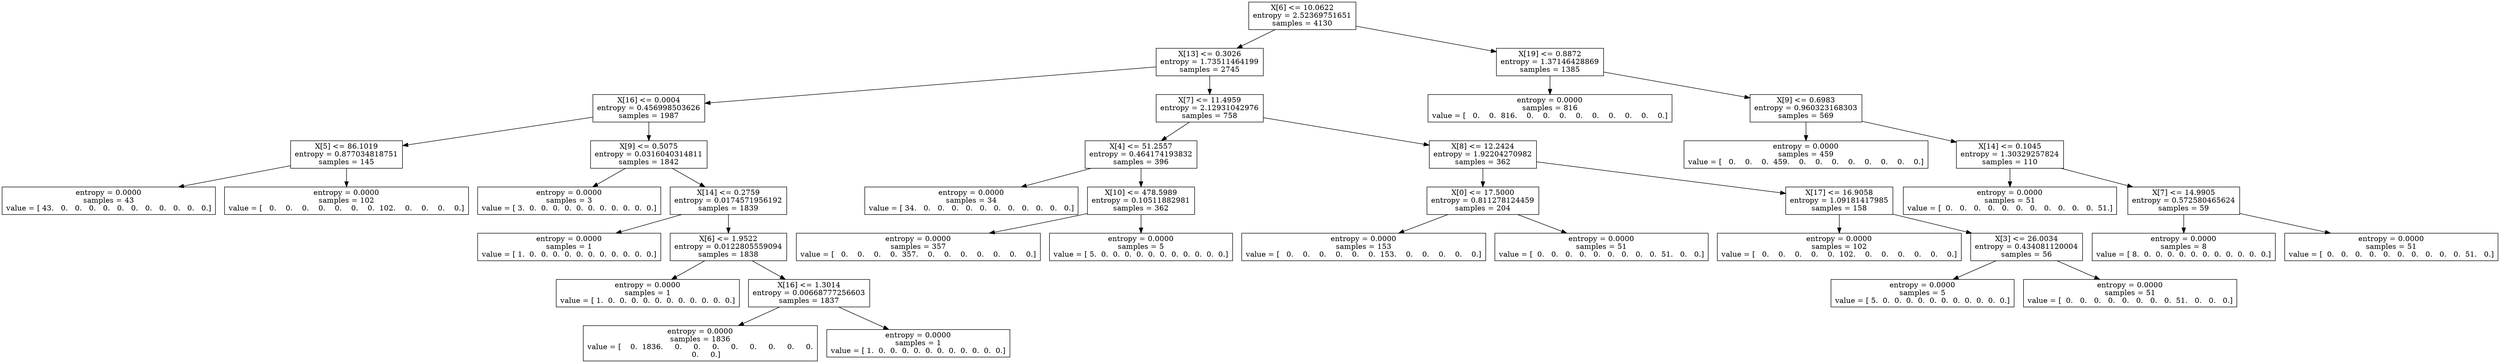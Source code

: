 digraph Tree {
0 [label="X[6] <= 10.0622\nentropy = 2.52369751651\nsamples = 4130", shape="box"] ;
1 [label="X[13] <= 0.3026\nentropy = 1.73511464199\nsamples = 2745", shape="box"] ;
0 -> 1 ;
2 [label="X[16] <= 0.0004\nentropy = 0.456998503626\nsamples = 1987", shape="box"] ;
1 -> 2 ;
3 [label="X[5] <= 86.1019\nentropy = 0.877034818751\nsamples = 145", shape="box"] ;
2 -> 3 ;
4 [label="entropy = 0.0000\nsamples = 43\nvalue = [ 43.   0.   0.   0.   0.   0.   0.   0.   0.   0.   0.   0.]", shape="box"] ;
3 -> 4 ;
5 [label="entropy = 0.0000\nsamples = 102\nvalue = [   0.    0.    0.    0.    0.    0.    0.  102.    0.    0.    0.    0.]", shape="box"] ;
3 -> 5 ;
6 [label="X[9] <= 0.5075\nentropy = 0.0316040314811\nsamples = 1842", shape="box"] ;
2 -> 6 ;
7 [label="entropy = 0.0000\nsamples = 3\nvalue = [ 3.  0.  0.  0.  0.  0.  0.  0.  0.  0.  0.  0.]", shape="box"] ;
6 -> 7 ;
8 [label="X[14] <= 0.2759\nentropy = 0.0174571956192\nsamples = 1839", shape="box"] ;
6 -> 8 ;
9 [label="entropy = 0.0000\nsamples = 1\nvalue = [ 1.  0.  0.  0.  0.  0.  0.  0.  0.  0.  0.  0.]", shape="box"] ;
8 -> 9 ;
10 [label="X[6] <= 1.9522\nentropy = 0.0122805559094\nsamples = 1838", shape="box"] ;
8 -> 10 ;
11 [label="entropy = 0.0000\nsamples = 1\nvalue = [ 1.  0.  0.  0.  0.  0.  0.  0.  0.  0.  0.  0.]", shape="box"] ;
10 -> 11 ;
12 [label="X[16] <= 1.3014\nentropy = 0.00668777256603\nsamples = 1837", shape="box"] ;
10 -> 12 ;
13 [label="entropy = 0.0000\nsamples = 1836\nvalue = [    0.  1836.     0.     0.     0.     0.     0.     0.     0.     0.
     0.     0.]", shape="box"] ;
12 -> 13 ;
14 [label="entropy = 0.0000\nsamples = 1\nvalue = [ 1.  0.  0.  0.  0.  0.  0.  0.  0.  0.  0.  0.]", shape="box"] ;
12 -> 14 ;
15 [label="X[7] <= 11.4959\nentropy = 2.12931042976\nsamples = 758", shape="box"] ;
1 -> 15 ;
16 [label="X[4] <= 51.2557\nentropy = 0.464174193832\nsamples = 396", shape="box"] ;
15 -> 16 ;
17 [label="entropy = 0.0000\nsamples = 34\nvalue = [ 34.   0.   0.   0.   0.   0.   0.   0.   0.   0.   0.   0.]", shape="box"] ;
16 -> 17 ;
18 [label="X[10] <= 478.5989\nentropy = 0.10511882981\nsamples = 362", shape="box"] ;
16 -> 18 ;
19 [label="entropy = 0.0000\nsamples = 357\nvalue = [   0.    0.    0.    0.  357.    0.    0.    0.    0.    0.    0.    0.]", shape="box"] ;
18 -> 19 ;
20 [label="entropy = 0.0000\nsamples = 5\nvalue = [ 5.  0.  0.  0.  0.  0.  0.  0.  0.  0.  0.  0.]", shape="box"] ;
18 -> 20 ;
21 [label="X[8] <= 12.2424\nentropy = 1.92204270982\nsamples = 362", shape="box"] ;
15 -> 21 ;
22 [label="X[0] <= 17.5000\nentropy = 0.811278124459\nsamples = 204", shape="box"] ;
21 -> 22 ;
23 [label="entropy = 0.0000\nsamples = 153\nvalue = [   0.    0.    0.    0.    0.    0.  153.    0.    0.    0.    0.    0.]", shape="box"] ;
22 -> 23 ;
24 [label="entropy = 0.0000\nsamples = 51\nvalue = [  0.   0.   0.   0.   0.   0.   0.   0.   0.  51.   0.   0.]", shape="box"] ;
22 -> 24 ;
25 [label="X[17] <= 16.9058\nentropy = 1.09181417985\nsamples = 158", shape="box"] ;
21 -> 25 ;
26 [label="entropy = 0.0000\nsamples = 102\nvalue = [   0.    0.    0.    0.    0.  102.    0.    0.    0.    0.    0.    0.]", shape="box"] ;
25 -> 26 ;
27 [label="X[3] <= 26.0034\nentropy = 0.434081120004\nsamples = 56", shape="box"] ;
25 -> 27 ;
28 [label="entropy = 0.0000\nsamples = 5\nvalue = [ 5.  0.  0.  0.  0.  0.  0.  0.  0.  0.  0.  0.]", shape="box"] ;
27 -> 28 ;
29 [label="entropy = 0.0000\nsamples = 51\nvalue = [  0.   0.   0.   0.   0.   0.   0.   0.  51.   0.   0.   0.]", shape="box"] ;
27 -> 29 ;
30 [label="X[19] <= 0.8872\nentropy = 1.37146428869\nsamples = 1385", shape="box"] ;
0 -> 30 ;
31 [label="entropy = 0.0000\nsamples = 816\nvalue = [   0.    0.  816.    0.    0.    0.    0.    0.    0.    0.    0.    0.]", shape="box"] ;
30 -> 31 ;
32 [label="X[9] <= 0.6983\nentropy = 0.960323168303\nsamples = 569", shape="box"] ;
30 -> 32 ;
33 [label="entropy = 0.0000\nsamples = 459\nvalue = [   0.    0.    0.  459.    0.    0.    0.    0.    0.    0.    0.    0.]", shape="box"] ;
32 -> 33 ;
34 [label="X[14] <= 0.1045\nentropy = 1.30329257824\nsamples = 110", shape="box"] ;
32 -> 34 ;
35 [label="entropy = 0.0000\nsamples = 51\nvalue = [  0.   0.   0.   0.   0.   0.   0.   0.   0.   0.   0.  51.]", shape="box"] ;
34 -> 35 ;
36 [label="X[7] <= 14.9905\nentropy = 0.572580465624\nsamples = 59", shape="box"] ;
34 -> 36 ;
37 [label="entropy = 0.0000\nsamples = 8\nvalue = [ 8.  0.  0.  0.  0.  0.  0.  0.  0.  0.  0.  0.]", shape="box"] ;
36 -> 37 ;
38 [label="entropy = 0.0000\nsamples = 51\nvalue = [  0.   0.   0.   0.   0.   0.   0.   0.   0.   0.  51.   0.]", shape="box"] ;
36 -> 38 ;
}